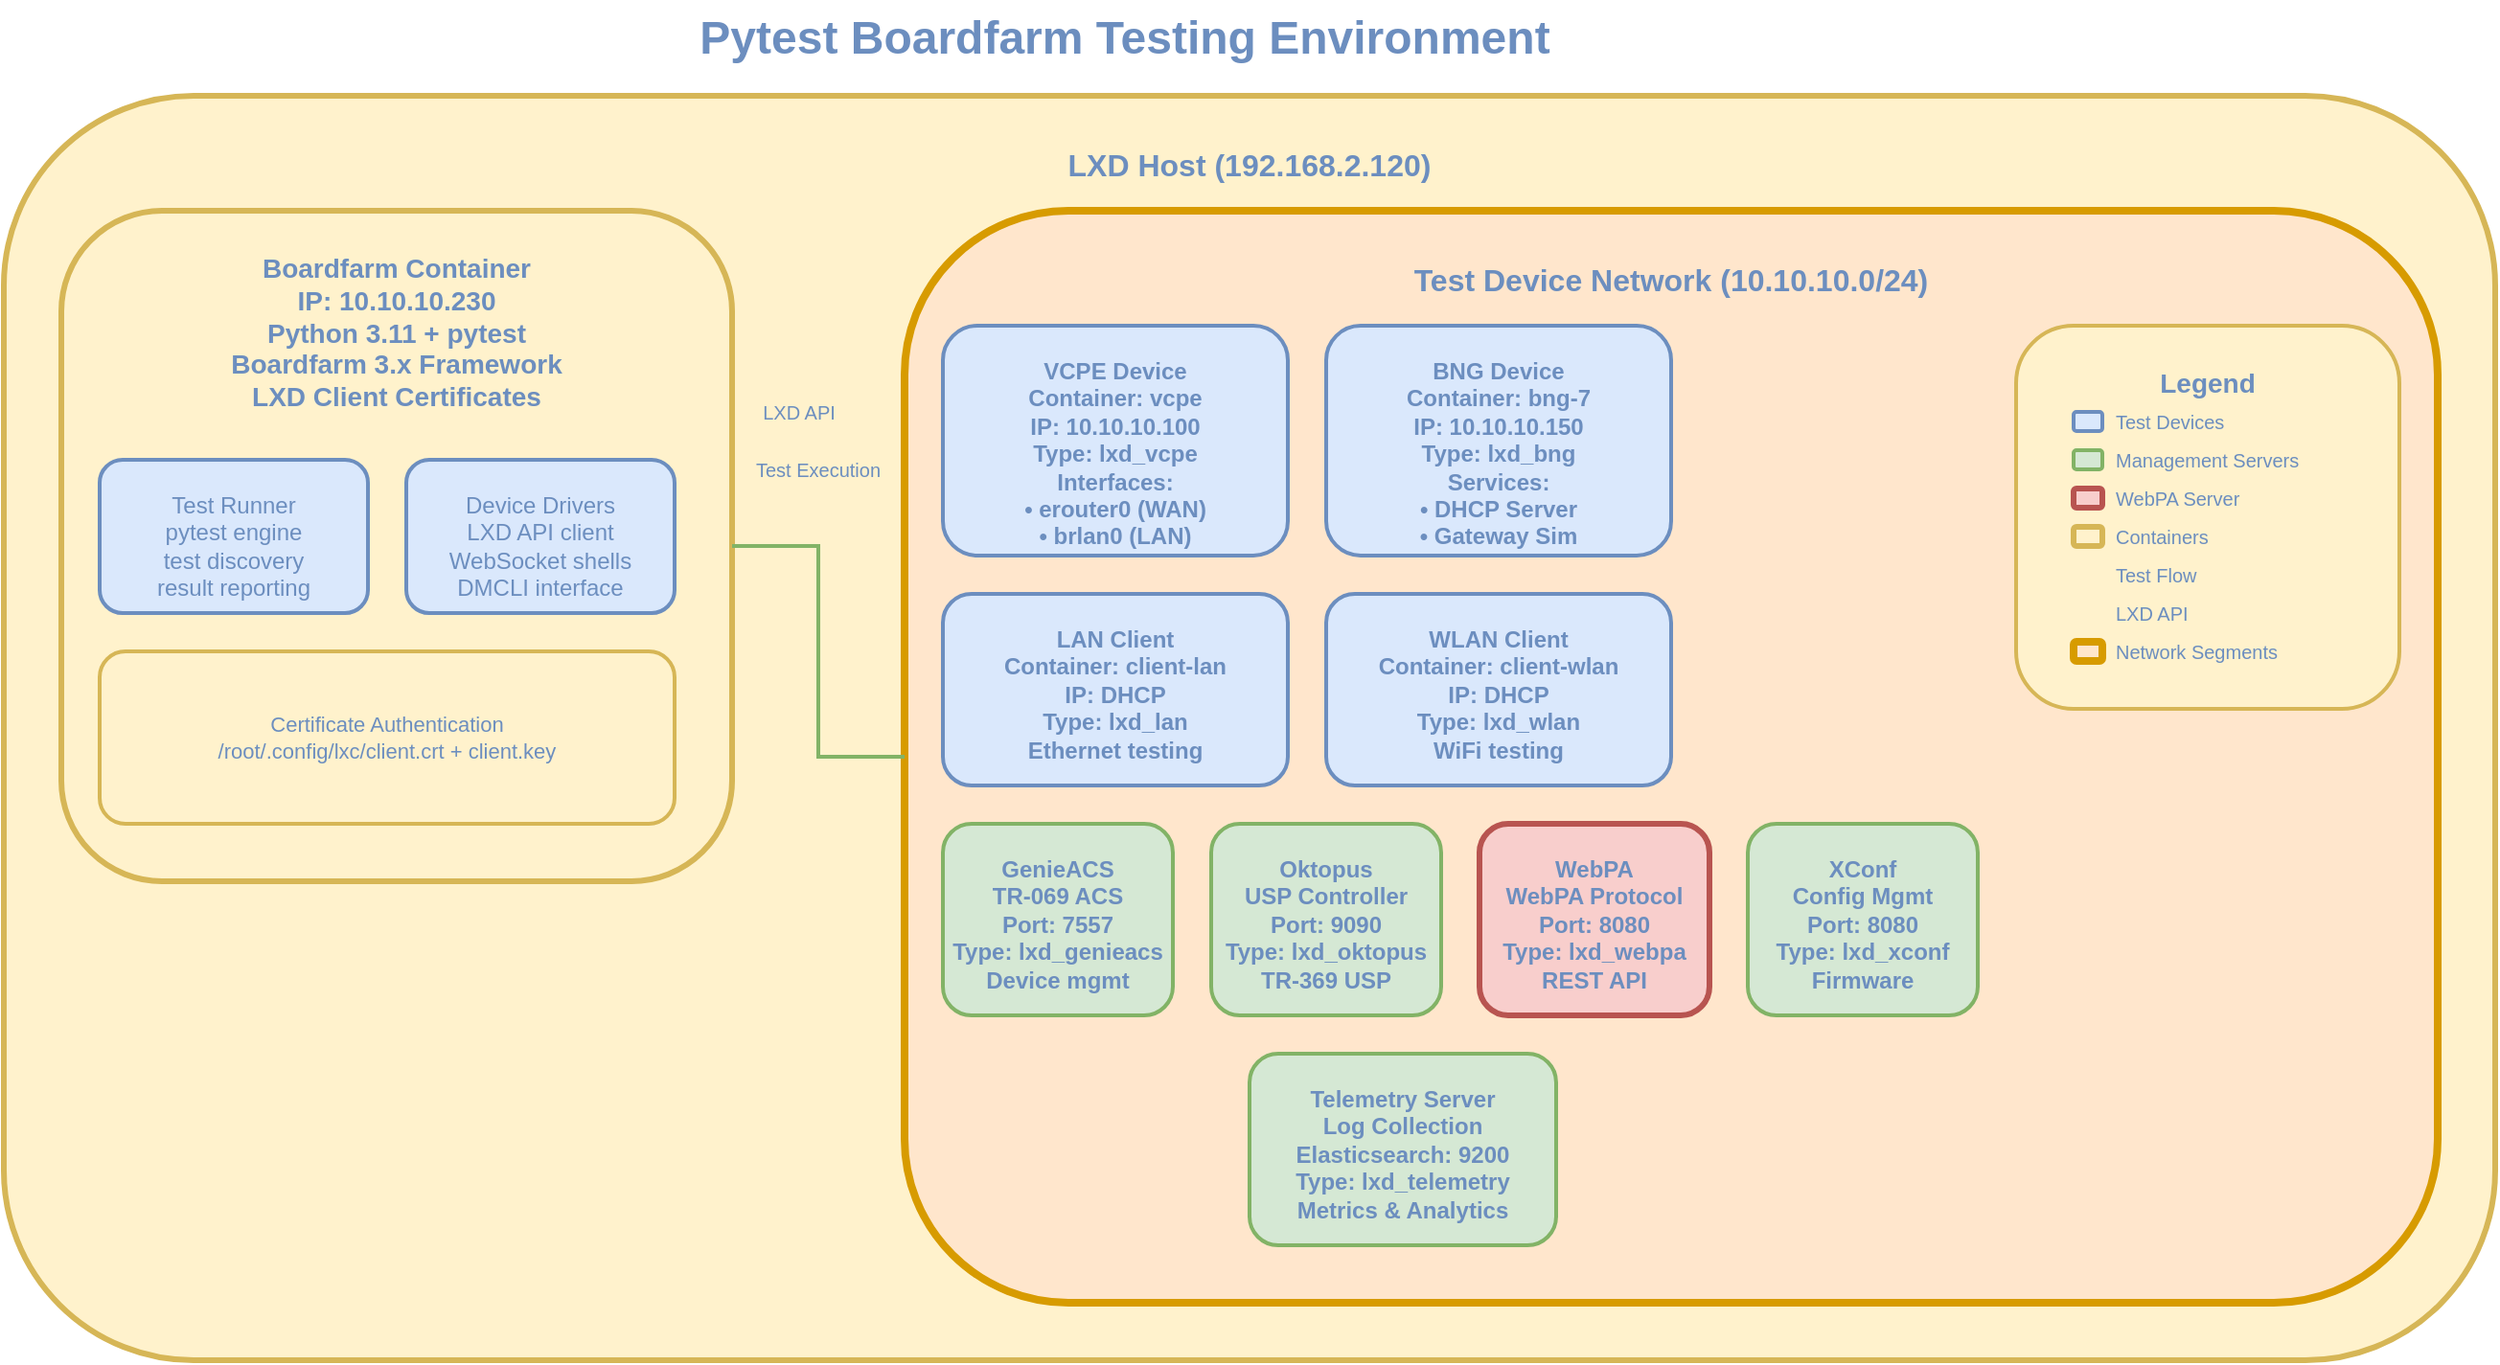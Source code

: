 <mxfile version="26.2.2">
  <diagram name="Pytest-Boardfarm-Architecture" id="pytest-boardfarm-arch">
    <mxGraphModel dx="1810" dy="995" grid="1" gridSize="10" guides="1" tooltips="1" connect="1" arrows="1" fold="1" page="1" pageScale="1" pageWidth="1400" pageHeight="850" math="0" shadow="0">
      <root>
        <mxCell id="0" />
        <mxCell id="1" parent="0" />
        <mxCell id="title" value="Pytest Boardfarm Testing Environment" style="text;html=1;strokeColor=none;fillColor=none;align=center;verticalAlign=middle;whiteSpace=wrap;rounded=0;fontStyle=1;fontSize=24;fontColor=#6c8ebf;" parent="1" vertex="1">
          <mxGeometry x="370" y="10" width="530" height="40" as="geometry" />
        </mxCell>
        <mxCell id="lxd-host" value="LXD Host (192.168.2.120)" style="rounded=1;whiteSpace=wrap;html=1;fillColor=#fff2cc;strokeColor=#d6b656;strokeWidth=3;fontSize=16;fontStyle=1;fontColor=#6c8ebf;verticalAlign=top;spacingTop=20;" parent="1" vertex="1">
          <mxGeometry x="50" y="60" width="1300" height="660" as="geometry" />
        </mxCell>
        <mxCell id="boardfarm-container" value="Boardfarm Container&lt;br&gt;IP: 10.10.10.230&lt;br&gt;Python 3.11 + pytest&lt;br&gt;Boardfarm 3.x Framework&lt;br&gt;LXD Client Certificates" style="rounded=1;whiteSpace=wrap;html=1;fillColor=#fff2cc;strokeColor=#d6b656;strokeWidth=3;fontSize=14;fontStyle=1;fontColor=#6c8ebf;verticalAlign=top;spacingTop=15;" parent="1" vertex="1">
          <mxGeometry x="80" y="120" width="350" height="350" as="geometry" />
        </mxCell>
        <mxCell id="test-runner" value="Test Runner&#xa;pytest engine&#xa;test discovery&#xa;result reporting" style="rounded=1;whiteSpace=wrap;html=1;fillColor=#dae8fc;strokeColor=#6c8ebf;strokeWidth=2;fontSize=12;fontColor=#6c8ebf;verticalAlign=top;spacingTop=10;" parent="1" vertex="1">
          <mxGeometry x="100" y="250" width="140" height="80" as="geometry" />
        </mxCell>
        <mxCell id="device-drivers" value="Device Drivers&#xa;LXD API client&#xa;WebSocket shells&#xa;DMCLI interface" style="rounded=1;whiteSpace=wrap;html=1;fillColor=#dae8fc;strokeColor=#6c8ebf;strokeWidth=2;fontSize=12;fontColor=#6c8ebf;verticalAlign=top;spacingTop=10;" parent="1" vertex="1">
          <mxGeometry x="260" y="250" width="140" height="80" as="geometry" />
        </mxCell>
        <mxCell id="cert-auth" value="Certificate Authentication&#xa;/root/.config/lxc/client.crt + client.key" style="rounded=1;whiteSpace=wrap;html=1;fillColor=#fff2cc;strokeColor=#d6b656;strokeWidth=2;fontSize=11;fontColor=#6c8ebf;verticalAlign=middle;" parent="1" vertex="1">
          <mxGeometry x="100" y="350" width="300" height="90" as="geometry" />
        </mxCell>
        <mxCell id="test-network" value="Test Device Network (10.10.10.0/24)" style="rounded=1;whiteSpace=wrap;html=1;fillColor=#ffe6cc;strokeColor=#d79b00;strokeWidth=4;fontSize=16;fontStyle=1;fontColor=#6c8ebf;verticalAlign=top;spacingTop=20;" parent="1" vertex="1">
          <mxGeometry x="520" y="120" width="800" height="570" as="geometry" />
        </mxCell>
        <mxCell id="vcpe-device" value="VCPE Device&#xa;Container: vcpe&#xa;IP: 10.10.10.100&#xa;Type: lxd_vcpe&#xa;Interfaces:&#xa;• erouter0 (WAN)&#xa;• brlan0 (LAN)" style="rounded=1;whiteSpace=wrap;html=1;fillColor=#dae8fc;strokeColor=#6c8ebf;strokeWidth=2;fontSize=12;fontStyle=1;fontColor=#6c8ebf;verticalAlign=top;spacingTop=10;" parent="1" vertex="1">
          <mxGeometry x="540" y="180" width="180" height="120" as="geometry" />
        </mxCell>
        <mxCell id="bng-device" value="BNG Device&#xa;Container: bng-7&#xa;IP: 10.10.10.150&#xa;Type: lxd_bng&#xa;Services:&#xa;• DHCP Server&#xa;• Gateway Sim" style="rounded=1;whiteSpace=wrap;html=1;fillColor=#dae8fc;strokeColor=#6c8ebf;strokeWidth=2;fontSize=12;fontStyle=1;fontColor=#6c8ebf;verticalAlign=top;spacingTop=10;" parent="1" vertex="1">
          <mxGeometry x="740" y="180" width="180" height="120" as="geometry" />
        </mxCell>
        <mxCell id="lan-client" value="LAN Client&#xa;Container: client-lan&#xa;IP: DHCP&#xa;Type: lxd_lan&#xa;Ethernet testing" style="rounded=1;whiteSpace=wrap;html=1;fillColor=#dae8fc;strokeColor=#6c8ebf;strokeWidth=2;fontSize=12;fontStyle=1;fontColor=#6c8ebf;verticalAlign=top;spacingTop=10;" parent="1" vertex="1">
          <mxGeometry x="540" y="320" width="180" height="100" as="geometry" />
        </mxCell>
        <mxCell id="wlan-client" value="WLAN Client&#xa;Container: client-wlan&#xa;IP: DHCP&#xa;Type: lxd_wlan&#xa;WiFi testing" style="rounded=1;whiteSpace=wrap;html=1;fillColor=#dae8fc;strokeColor=#6c8ebf;strokeWidth=2;fontSize=12;fontStyle=1;fontColor=#6c8ebf;verticalAlign=top;spacingTop=10;" parent="1" vertex="1">
          <mxGeometry x="740" y="320" width="180" height="100" as="geometry" />
        </mxCell>
        <mxCell id="genieacs" value="GenieACS&#xa;TR-069 ACS&#xa;Port: 7557&#xa;Type: lxd_genieacs&#xa;Device mgmt" style="rounded=1;whiteSpace=wrap;html=1;fillColor=#d5e8d4;strokeColor=#82b366;strokeWidth=2;fontSize=12;fontStyle=1;fontColor=#6c8ebf;verticalAlign=top;spacingTop=10;" parent="1" vertex="1">
          <mxGeometry x="540" y="440" width="120" height="100" as="geometry" />
        </mxCell>
        <mxCell id="oktopus" value="Oktopus&#xa;USP Controller&#xa;Port: 9090&#xa;Type: lxd_oktopus&#xa;TR-369 USP" style="rounded=1;whiteSpace=wrap;html=1;fillColor=#d5e8d4;strokeColor=#82b366;strokeWidth=2;fontSize=12;fontStyle=1;fontColor=#6c8ebf;verticalAlign=top;spacingTop=10;" parent="1" vertex="1">
          <mxGeometry x="680" y="440" width="120" height="100" as="geometry" />
        </mxCell>
        <mxCell id="webpa" value="WebPA&#xa;WebPA Protocol&#xa;Port: 8080&#xa;Type: lxd_webpa&#xa;REST API" style="rounded=1;whiteSpace=wrap;html=1;fillColor=#f8cecc;strokeColor=#b85450;strokeWidth=3;fontSize=12;fontStyle=1;fontColor=#6c8ebf;verticalAlign=top;spacingTop=10;" parent="1" vertex="1">
          <mxGeometry x="820" y="440" width="120" height="100" as="geometry" />
        </mxCell>
        <mxCell id="xconf" value="XConf&#xa;Config Mgmt&#xa;Port: 8080&#xa;Type: lxd_xconf&#xa;Firmware" style="rounded=1;whiteSpace=wrap;html=1;fillColor=#d5e8d4;strokeColor=#82b366;strokeWidth=2;fontSize=12;fontStyle=1;fontColor=#6c8ebf;verticalAlign=top;spacingTop=10;" parent="1" vertex="1">
          <mxGeometry x="960" y="440" width="120" height="100" as="geometry" />
        </mxCell>
        <mxCell id="telemetry" value="Telemetry Server&#xa;Log Collection&#xa;Elasticsearch: 9200&#xa;Type: lxd_telemetry&#xa;Metrics &amp; Analytics" style="rounded=1;whiteSpace=wrap;html=1;fillColor=#d5e8d4;strokeColor=#82b366;strokeWidth=2;fontSize=12;fontStyle=1;fontColor=#6c8ebf;verticalAlign=top;spacingTop=10;" parent="1" vertex="1">
          <mxGeometry x="700" y="560" width="160" height="100" as="geometry" />
        </mxCell>
        <mxCell id="api-connection" style="edgeStyle=orthogonalEdgeStyle;rounded=0;orthogonalLoop=1;jettySize=auto;html=1;strokeColor=#82b366;strokeWidth=2;strokeDashArray=5 5;endArrow=none;" parent="1" source="boardfarm-container" target="test-network" edge="1">
          <mxGeometry relative="1" as="geometry">
            <Array as="points" />
          </mxGeometry>
        </mxCell>
        <mxCell id="api-label" value="LXD API" style="text;html=1;strokeColor=none;fillColor=none;align=center;verticalAlign=middle;whiteSpace=wrap;rounded=0;fontSize=10;fontColor=#6c8ebf;" parent="1" vertex="1">
          <mxGeometry x="430" y="210" width="70" height="30" as="geometry" />
        </mxCell>
        <mxCell id="test-flow-label" value="Test Execution" style="text;html=1;strokeColor=none;fillColor=none;align=center;verticalAlign=middle;whiteSpace=wrap;rounded=0;fontSize=10;fontColor=#6c8ebf;" parent="1" vertex="1">
          <mxGeometry x="430" y="245" width="90" height="20" as="geometry" />
        </mxCell>
        <mxCell id="legend" value="Legend" style="rounded=1;whiteSpace=wrap;html=1;fillColor=#fff2cc;strokeColor=#d6b656;strokeWidth=2;fontSize=14;fontStyle=1;fontColor=#6c8ebf;verticalAlign=top;spacingTop=15;align=center;" parent="1" vertex="1">
          <mxGeometry x="1100" y="180" width="200" height="200" as="geometry" />
        </mxCell>
        <mxCell id="legend-device" value="" style="rounded=1;whiteSpace=wrap;html=1;fillColor=#dae8fc;strokeColor=#6c8ebf;strokeWidth=2;" parent="1" vertex="1">
          <mxGeometry x="1130" y="225" width="15" height="10" as="geometry" />
        </mxCell>
        <mxCell id="legend-device-text" value="Test Devices" style="text;html=1;strokeColor=none;fillColor=none;align=left;verticalAlign=middle;whiteSpace=wrap;rounded=0;fontSize=10;fontColor=#6c8ebf;" parent="1" vertex="1">
          <mxGeometry x="1150" y="220" width="80" height="20" as="geometry" />
        </mxCell>
        <mxCell id="legend-server" value="" style="rounded=1;whiteSpace=wrap;html=1;fillColor=#d5e8d4;strokeColor=#82b366;strokeWidth=2;" parent="1" vertex="1">
          <mxGeometry x="1130" y="245" width="15" height="10" as="geometry" />
        </mxCell>
        <mxCell id="legend-server-text" value="Management Servers" style="text;html=1;strokeColor=none;fillColor=none;align=left;verticalAlign=middle;whiteSpace=wrap;rounded=0;fontSize=10;fontColor=#6c8ebf;" parent="1" vertex="1">
          <mxGeometry x="1150" y="240" width="120" height="20" as="geometry" />
        </mxCell>
        <mxCell id="legend-webpa" value="" style="rounded=1;whiteSpace=wrap;html=1;fillColor=#f8cecc;strokeColor=#b85450;strokeWidth=3;" parent="1" vertex="1">
          <mxGeometry x="1130" y="265" width="15" height="10" as="geometry" />
        </mxCell>
        <mxCell id="legend-webpa-text" value="WebPA Server" style="text;html=1;strokeColor=none;fillColor=none;align=left;verticalAlign=middle;whiteSpace=wrap;rounded=0;fontSize=10;fontColor=#6c8ebf;" parent="1" vertex="1">
          <mxGeometry x="1150" y="260" width="80" height="20" as="geometry" />
        </mxCell>
        <mxCell id="legend-container" value="" style="rounded=1;whiteSpace=wrap;html=1;fillColor=#fff2cc;strokeColor=#d6b656;strokeWidth=3;" parent="1" vertex="1">
          <mxGeometry x="1130" y="285" width="15" height="10" as="geometry" />
        </mxCell>
        <mxCell id="legend-container-text" value="Containers" style="text;html=1;strokeColor=none;fillColor=none;align=left;verticalAlign=middle;whiteSpace=wrap;rounded=0;fontSize=10;fontColor=#6c8ebf;" parent="1" vertex="1">
          <mxGeometry x="1150" y="280" width="80" height="20" as="geometry" />
        </mxCell>
        <mxCell id="legend-flow" style="edgeStyle=orthogonalEdgeStyle;rounded=0;orthogonalLoop=1;jettySize=auto;html=1;strokeColor=#6c8ebf;strokeWidth=2;" parent="1" edge="1">
          <mxGeometry x="1100" y="290" width="15" height="5" as="geometry" />
          <mxPoint x="1100" y="292" as="sourcePoint" />
          <mxPoint x="1115" y="292" as="targetPoint" />
        </mxCell>
        <mxCell id="legend-flow-text" value="Test Flow" style="text;html=1;strokeColor=none;fillColor=none;align=left;verticalAlign=middle;whiteSpace=wrap;rounded=0;fontSize=10;fontColor=#6c8ebf;" parent="1" vertex="1">
          <mxGeometry x="1150" y="300" width="80" height="20" as="geometry" />
        </mxCell>
        <mxCell id="legend-api" style="edgeStyle=orthogonalEdgeStyle;rounded=0;orthogonalLoop=1;jettySize=auto;html=1;strokeColor=#82b366;strokeWidth=2;strokeDashArray=5 5;" parent="1" edge="1">
          <mxGeometry x="1100" y="310" width="15" height="5" as="geometry" />
          <mxPoint x="1100" y="312" as="sourcePoint" />
          <mxPoint x="1115" y="312" as="targetPoint" />
        </mxCell>
        <mxCell id="legend-api-text" value="LXD API" style="text;html=1;strokeColor=none;fillColor=none;align=left;verticalAlign=middle;whiteSpace=wrap;rounded=0;fontSize=10;fontColor=#6c8ebf;" parent="1" vertex="1">
          <mxGeometry x="1150" y="320" width="80" height="20" as="geometry" />
        </mxCell>
        <mxCell id="legend-network" value="" style="rounded=1;whiteSpace=wrap;html=1;fillColor=#ffe6cc;strokeColor=#d79b00;strokeWidth=4;" parent="1" vertex="1">
          <mxGeometry x="1130" y="345" width="15" height="10" as="geometry" />
        </mxCell>
        <mxCell id="legend-network-text" value="Network Segments" style="text;html=1;strokeColor=none;fillColor=none;align=left;verticalAlign=middle;whiteSpace=wrap;rounded=0;fontSize=10;fontColor=#6c8ebf;" parent="1" vertex="1">
          <mxGeometry x="1150" y="340" width="100" height="20" as="geometry" />
        </mxCell>
      </root>
    </mxGraphModel>
  </diagram>
</mxfile>
